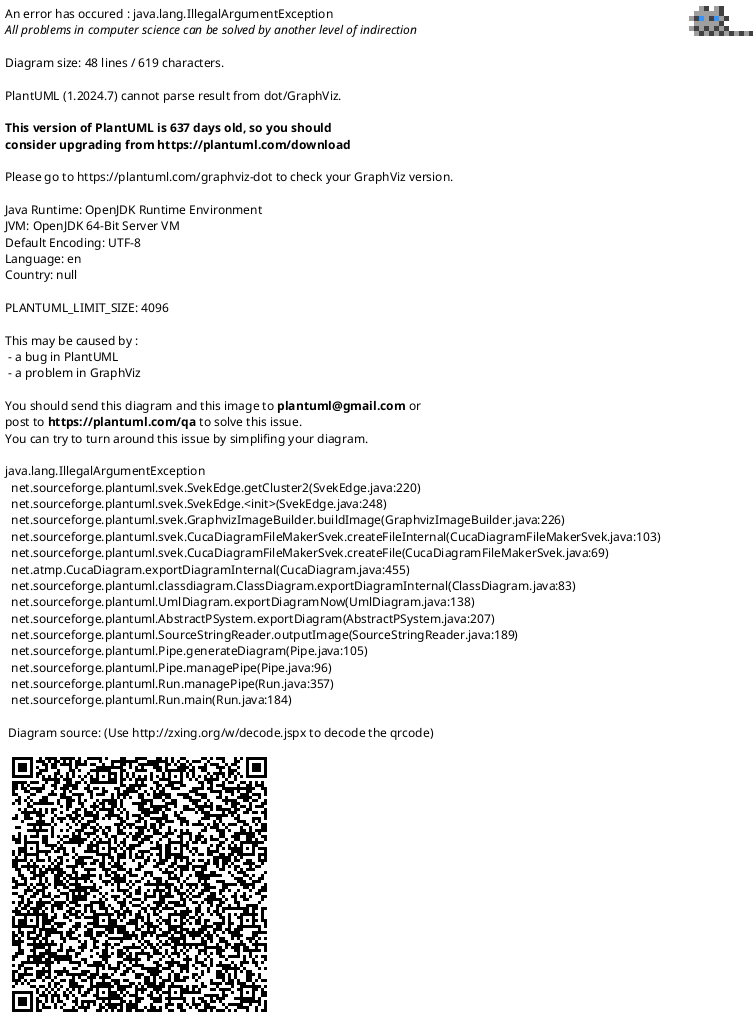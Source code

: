 @startuml
'https://plantuml.com/sequence-diagram

class Application {
+main(String[] args)
+start(Stage stage)
}
class Item {
-String itemDescription;
-LocalDate itemDueDate
}

class ToDo {
-String todoTitle;
ListView<Item> itemList;
}

class ListController {
+addList
+delList
+editList
+saveTodoList
+loadTodoList
}

class ItemController {
+addItem
+delItem
+editItem
+markItemComplete
+showAllItems
+showIncompleteItems
+showCompleteItems
}

file Item.fxml {
}

file List.fxml {
}
ToDo o-- Item
Item.fxml o-- ItemController
Item.fxml o-- ToDo
List.fxml o-- ToDo

List.fxml o-- ListController
ListController o-- Item.fxml
Application o-- List.fxml
@enduml